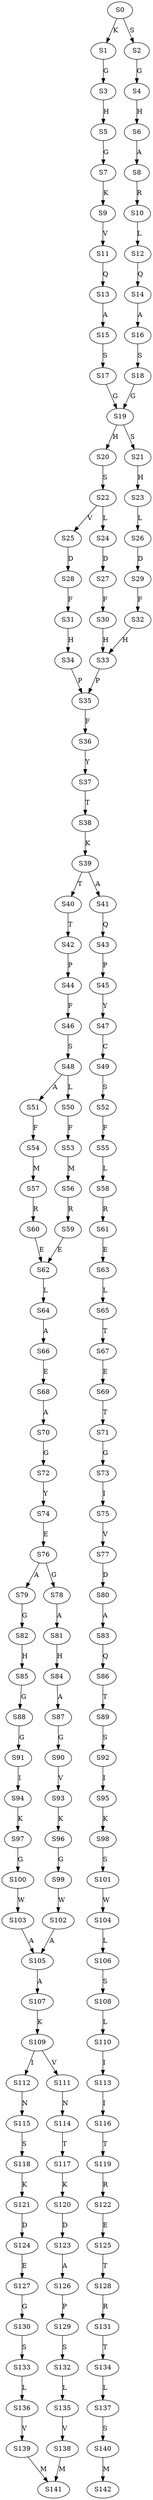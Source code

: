 strict digraph  {
	S0 -> S1 [ label = K ];
	S0 -> S2 [ label = S ];
	S1 -> S3 [ label = G ];
	S2 -> S4 [ label = G ];
	S3 -> S5 [ label = H ];
	S4 -> S6 [ label = H ];
	S5 -> S7 [ label = G ];
	S6 -> S8 [ label = A ];
	S7 -> S9 [ label = K ];
	S8 -> S10 [ label = R ];
	S9 -> S11 [ label = V ];
	S10 -> S12 [ label = L ];
	S11 -> S13 [ label = Q ];
	S12 -> S14 [ label = Q ];
	S13 -> S15 [ label = A ];
	S14 -> S16 [ label = A ];
	S15 -> S17 [ label = S ];
	S16 -> S18 [ label = S ];
	S17 -> S19 [ label = G ];
	S18 -> S19 [ label = G ];
	S19 -> S20 [ label = H ];
	S19 -> S21 [ label = S ];
	S20 -> S22 [ label = S ];
	S21 -> S23 [ label = H ];
	S22 -> S24 [ label = L ];
	S22 -> S25 [ label = V ];
	S23 -> S26 [ label = L ];
	S24 -> S27 [ label = D ];
	S25 -> S28 [ label = D ];
	S26 -> S29 [ label = D ];
	S27 -> S30 [ label = F ];
	S28 -> S31 [ label = F ];
	S29 -> S32 [ label = F ];
	S30 -> S33 [ label = H ];
	S31 -> S34 [ label = H ];
	S32 -> S33 [ label = H ];
	S33 -> S35 [ label = P ];
	S34 -> S35 [ label = P ];
	S35 -> S36 [ label = F ];
	S36 -> S37 [ label = Y ];
	S37 -> S38 [ label = T ];
	S38 -> S39 [ label = K ];
	S39 -> S40 [ label = T ];
	S39 -> S41 [ label = A ];
	S40 -> S42 [ label = T ];
	S41 -> S43 [ label = Q ];
	S42 -> S44 [ label = P ];
	S43 -> S45 [ label = P ];
	S44 -> S46 [ label = F ];
	S45 -> S47 [ label = Y ];
	S46 -> S48 [ label = S ];
	S47 -> S49 [ label = C ];
	S48 -> S50 [ label = L ];
	S48 -> S51 [ label = A ];
	S49 -> S52 [ label = S ];
	S50 -> S53 [ label = F ];
	S51 -> S54 [ label = F ];
	S52 -> S55 [ label = F ];
	S53 -> S56 [ label = M ];
	S54 -> S57 [ label = M ];
	S55 -> S58 [ label = L ];
	S56 -> S59 [ label = R ];
	S57 -> S60 [ label = R ];
	S58 -> S61 [ label = R ];
	S59 -> S62 [ label = E ];
	S60 -> S62 [ label = E ];
	S61 -> S63 [ label = E ];
	S62 -> S64 [ label = L ];
	S63 -> S65 [ label = L ];
	S64 -> S66 [ label = A ];
	S65 -> S67 [ label = T ];
	S66 -> S68 [ label = E ];
	S67 -> S69 [ label = E ];
	S68 -> S70 [ label = A ];
	S69 -> S71 [ label = T ];
	S70 -> S72 [ label = G ];
	S71 -> S73 [ label = G ];
	S72 -> S74 [ label = Y ];
	S73 -> S75 [ label = I ];
	S74 -> S76 [ label = E ];
	S75 -> S77 [ label = V ];
	S76 -> S78 [ label = G ];
	S76 -> S79 [ label = A ];
	S77 -> S80 [ label = D ];
	S78 -> S81 [ label = A ];
	S79 -> S82 [ label = G ];
	S80 -> S83 [ label = A ];
	S81 -> S84 [ label = H ];
	S82 -> S85 [ label = H ];
	S83 -> S86 [ label = Q ];
	S84 -> S87 [ label = A ];
	S85 -> S88 [ label = G ];
	S86 -> S89 [ label = T ];
	S87 -> S90 [ label = G ];
	S88 -> S91 [ label = G ];
	S89 -> S92 [ label = S ];
	S90 -> S93 [ label = V ];
	S91 -> S94 [ label = I ];
	S92 -> S95 [ label = I ];
	S93 -> S96 [ label = K ];
	S94 -> S97 [ label = K ];
	S95 -> S98 [ label = K ];
	S96 -> S99 [ label = G ];
	S97 -> S100 [ label = G ];
	S98 -> S101 [ label = S ];
	S99 -> S102 [ label = W ];
	S100 -> S103 [ label = W ];
	S101 -> S104 [ label = W ];
	S102 -> S105 [ label = A ];
	S103 -> S105 [ label = A ];
	S104 -> S106 [ label = L ];
	S105 -> S107 [ label = A ];
	S106 -> S108 [ label = S ];
	S107 -> S109 [ label = K ];
	S108 -> S110 [ label = L ];
	S109 -> S111 [ label = V ];
	S109 -> S112 [ label = I ];
	S110 -> S113 [ label = I ];
	S111 -> S114 [ label = N ];
	S112 -> S115 [ label = N ];
	S113 -> S116 [ label = I ];
	S114 -> S117 [ label = T ];
	S115 -> S118 [ label = S ];
	S116 -> S119 [ label = T ];
	S117 -> S120 [ label = K ];
	S118 -> S121 [ label = K ];
	S119 -> S122 [ label = R ];
	S120 -> S123 [ label = D ];
	S121 -> S124 [ label = D ];
	S122 -> S125 [ label = E ];
	S123 -> S126 [ label = A ];
	S124 -> S127 [ label = E ];
	S125 -> S128 [ label = T ];
	S126 -> S129 [ label = P ];
	S127 -> S130 [ label = G ];
	S128 -> S131 [ label = R ];
	S129 -> S132 [ label = S ];
	S130 -> S133 [ label = S ];
	S131 -> S134 [ label = T ];
	S132 -> S135 [ label = L ];
	S133 -> S136 [ label = L ];
	S134 -> S137 [ label = L ];
	S135 -> S138 [ label = V ];
	S136 -> S139 [ label = V ];
	S137 -> S140 [ label = S ];
	S138 -> S141 [ label = M ];
	S139 -> S141 [ label = M ];
	S140 -> S142 [ label = M ];
}
